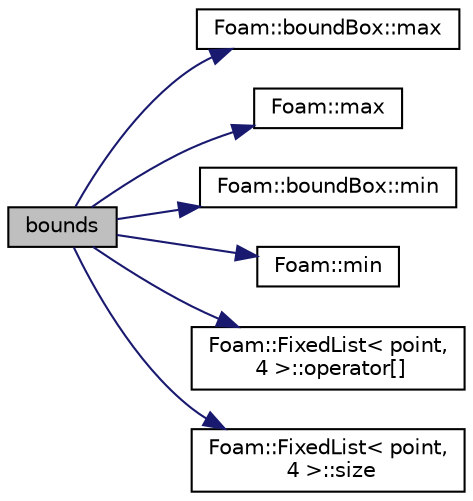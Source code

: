 digraph "bounds"
{
  bgcolor="transparent";
  edge [fontname="Helvetica",fontsize="10",labelfontname="Helvetica",labelfontsize="10"];
  node [fontname="Helvetica",fontsize="10",shape=record];
  rankdir="LR";
  Node1 [label="bounds",height=0.2,width=0.4,color="black", fillcolor="grey75", style="filled", fontcolor="black"];
  Node1 -> Node2 [color="midnightblue",fontsize="10",style="solid",fontname="Helvetica"];
  Node2 [label="Foam::boundBox::max",height=0.2,width=0.4,color="black",URL="$a00150.html#a264800db5fd48c1d4541fd05cab1d40f",tooltip="Maximum describing the bounding box. "];
  Node1 -> Node3 [color="midnightblue",fontsize="10",style="solid",fontname="Helvetica"];
  Node3 [label="Foam::max",height=0.2,width=0.4,color="black",URL="$a10887.html#ac993e906cf2774ae77e666bc24e81733"];
  Node1 -> Node4 [color="midnightblue",fontsize="10",style="solid",fontname="Helvetica"];
  Node4 [label="Foam::boundBox::min",height=0.2,width=0.4,color="black",URL="$a00150.html#a1dd50affef9a273ab682ccbf33df7b32",tooltip="Minimum describing the bounding box. "];
  Node1 -> Node5 [color="midnightblue",fontsize="10",style="solid",fontname="Helvetica"];
  Node5 [label="Foam::min",height=0.2,width=0.4,color="black",URL="$a10887.html#a253e112ad2d56d96230ff39ea7f442dc"];
  Node1 -> Node6 [color="midnightblue",fontsize="10",style="solid",fontname="Helvetica"];
  Node6 [label="Foam::FixedList\< point,\l 4 \>::operator[]",height=0.2,width=0.4,color="black",URL="$a00829.html#a851e28f7788bbc82f5a4aa9f0efdefe4",tooltip="Return element of FixedList. "];
  Node1 -> Node7 [color="midnightblue",fontsize="10",style="solid",fontname="Helvetica"];
  Node7 [label="Foam::FixedList\< point,\l 4 \>::size",height=0.2,width=0.4,color="black",URL="$a00829.html#a723361dc2020160f5492e8fe2d09fa44",tooltip="Return the number of elements in the FixedList. "];
}
